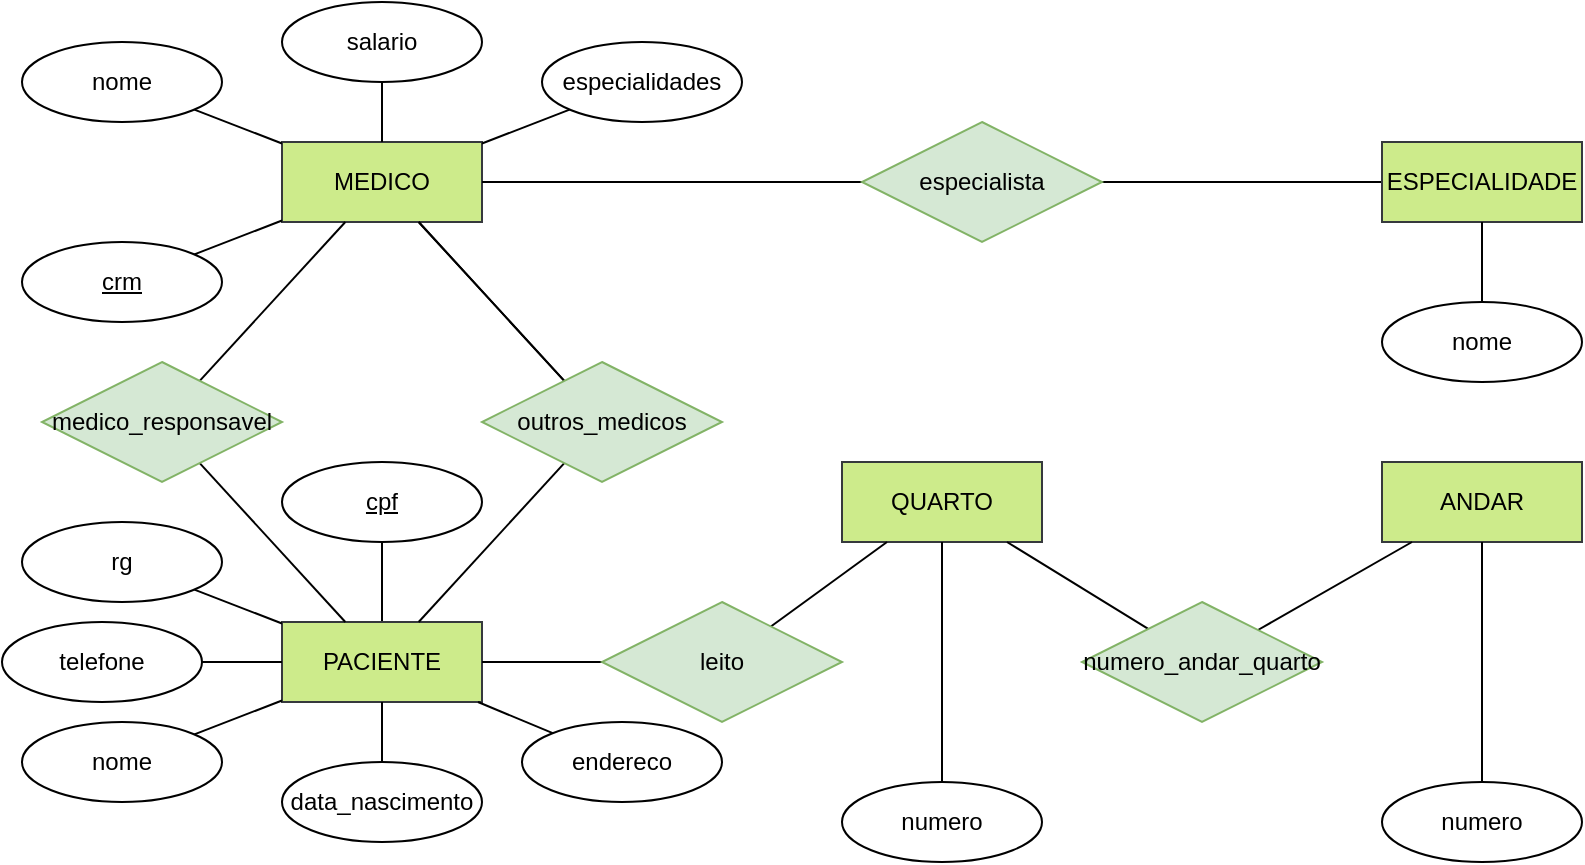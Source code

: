 <mxfile version="20.8.20" type="github">
  <diagram name="Página-1" id="lt4oC5ux750yqaEo4UEf">
    <mxGraphModel dx="1161" dy="632" grid="1" gridSize="10" guides="1" tooltips="1" connect="1" arrows="1" fold="1" page="1" pageScale="1" pageWidth="827" pageHeight="1169" math="0" shadow="0">
      <root>
        <mxCell id="0" />
        <mxCell id="1" parent="0" />
        <mxCell id="RurWiZB8BcjZz6UFfZch-28" value="MEDICO" style="whiteSpace=wrap;html=1;align=center;fillColor=#cdeb8b;strokeColor=#36393d;" vertex="1" parent="1">
          <mxGeometry x="150" y="80" width="100" height="40" as="geometry" />
        </mxCell>
        <mxCell id="RurWiZB8BcjZz6UFfZch-44" style="rounded=0;orthogonalLoop=1;jettySize=auto;html=1;endArrow=none;endFill=0;startArrow=none;startFill=0;" edge="1" parent="1" source="RurWiZB8BcjZz6UFfZch-29" target="RurWiZB8BcjZz6UFfZch-38">
          <mxGeometry relative="1" as="geometry" />
        </mxCell>
        <mxCell id="RurWiZB8BcjZz6UFfZch-29" value="PACIENTE" style="whiteSpace=wrap;html=1;align=center;fillColor=#cdeb8b;strokeColor=#36393d;" vertex="1" parent="1">
          <mxGeometry x="150" y="320" width="100" height="40" as="geometry" />
        </mxCell>
        <mxCell id="RurWiZB8BcjZz6UFfZch-50" style="edgeStyle=none;rounded=0;orthogonalLoop=1;jettySize=auto;html=1;startArrow=none;startFill=0;endArrow=none;endFill=0;" edge="1" parent="1" source="RurWiZB8BcjZz6UFfZch-30" target="RurWiZB8BcjZz6UFfZch-28">
          <mxGeometry relative="1" as="geometry" />
        </mxCell>
        <mxCell id="RurWiZB8BcjZz6UFfZch-30" value="crm" style="ellipse;whiteSpace=wrap;html=1;align=center;fontStyle=4;" vertex="1" parent="1">
          <mxGeometry x="20" y="130" width="100" height="40" as="geometry" />
        </mxCell>
        <mxCell id="RurWiZB8BcjZz6UFfZch-51" style="edgeStyle=none;rounded=0;orthogonalLoop=1;jettySize=auto;html=1;startArrow=none;startFill=0;endArrow=none;endFill=0;" edge="1" parent="1" source="RurWiZB8BcjZz6UFfZch-31" target="RurWiZB8BcjZz6UFfZch-28">
          <mxGeometry relative="1" as="geometry" />
        </mxCell>
        <mxCell id="RurWiZB8BcjZz6UFfZch-31" value="nome" style="ellipse;whiteSpace=wrap;html=1;align=center;" vertex="1" parent="1">
          <mxGeometry x="20" y="30" width="100" height="40" as="geometry" />
        </mxCell>
        <mxCell id="RurWiZB8BcjZz6UFfZch-52" style="edgeStyle=none;rounded=0;orthogonalLoop=1;jettySize=auto;html=1;startArrow=none;startFill=0;endArrow=none;endFill=0;" edge="1" parent="1" source="RurWiZB8BcjZz6UFfZch-32" target="RurWiZB8BcjZz6UFfZch-28">
          <mxGeometry relative="1" as="geometry" />
        </mxCell>
        <mxCell id="RurWiZB8BcjZz6UFfZch-32" value="salario" style="ellipse;whiteSpace=wrap;html=1;align=center;" vertex="1" parent="1">
          <mxGeometry x="150" y="10" width="100" height="40" as="geometry" />
        </mxCell>
        <mxCell id="RurWiZB8BcjZz6UFfZch-53" style="edgeStyle=none;rounded=0;orthogonalLoop=1;jettySize=auto;html=1;startArrow=none;startFill=0;endArrow=none;endFill=0;" edge="1" parent="1" source="RurWiZB8BcjZz6UFfZch-62" target="RurWiZB8BcjZz6UFfZch-28">
          <mxGeometry relative="1" as="geometry" />
        </mxCell>
        <mxCell id="RurWiZB8BcjZz6UFfZch-83" style="edgeStyle=none;rounded=0;orthogonalLoop=1;jettySize=auto;html=1;startArrow=none;startFill=0;endArrow=none;endFill=0;" edge="1" parent="1" source="RurWiZB8BcjZz6UFfZch-33" target="RurWiZB8BcjZz6UFfZch-28">
          <mxGeometry relative="1" as="geometry" />
        </mxCell>
        <mxCell id="RurWiZB8BcjZz6UFfZch-33" value="especialidades" style="ellipse;whiteSpace=wrap;html=1;align=center;" vertex="1" parent="1">
          <mxGeometry x="280" y="30" width="100" height="40" as="geometry" />
        </mxCell>
        <mxCell id="RurWiZB8BcjZz6UFfZch-45" style="edgeStyle=none;rounded=0;orthogonalLoop=1;jettySize=auto;html=1;startArrow=none;startFill=0;endArrow=none;endFill=0;" edge="1" parent="1" source="RurWiZB8BcjZz6UFfZch-35" target="RurWiZB8BcjZz6UFfZch-29">
          <mxGeometry relative="1" as="geometry" />
        </mxCell>
        <mxCell id="RurWiZB8BcjZz6UFfZch-35" value="nome" style="ellipse;whiteSpace=wrap;html=1;align=center;" vertex="1" parent="1">
          <mxGeometry x="20" y="370" width="100" height="40" as="geometry" />
        </mxCell>
        <mxCell id="RurWiZB8BcjZz6UFfZch-46" style="edgeStyle=none;rounded=0;orthogonalLoop=1;jettySize=auto;html=1;startArrow=none;startFill=0;endArrow=none;endFill=0;" edge="1" parent="1" source="RurWiZB8BcjZz6UFfZch-36" target="RurWiZB8BcjZz6UFfZch-29">
          <mxGeometry relative="1" as="geometry" />
        </mxCell>
        <mxCell id="RurWiZB8BcjZz6UFfZch-36" value="rg" style="ellipse;whiteSpace=wrap;html=1;align=center;" vertex="1" parent="1">
          <mxGeometry x="20" y="270" width="100" height="40" as="geometry" />
        </mxCell>
        <mxCell id="RurWiZB8BcjZz6UFfZch-47" style="edgeStyle=none;rounded=0;orthogonalLoop=1;jettySize=auto;html=1;startArrow=none;startFill=0;endArrow=none;endFill=0;" edge="1" parent="1" source="RurWiZB8BcjZz6UFfZch-37" target="RurWiZB8BcjZz6UFfZch-29">
          <mxGeometry relative="1" as="geometry" />
        </mxCell>
        <mxCell id="RurWiZB8BcjZz6UFfZch-37" value="endereco" style="ellipse;whiteSpace=wrap;html=1;align=center;" vertex="1" parent="1">
          <mxGeometry x="270" y="370" width="100" height="40" as="geometry" />
        </mxCell>
        <mxCell id="RurWiZB8BcjZz6UFfZch-38" value="cpf" style="ellipse;whiteSpace=wrap;html=1;align=center;fontStyle=4;" vertex="1" parent="1">
          <mxGeometry x="150" y="240" width="100" height="40" as="geometry" />
        </mxCell>
        <mxCell id="RurWiZB8BcjZz6UFfZch-56" style="edgeStyle=none;rounded=0;orthogonalLoop=1;jettySize=auto;html=1;startArrow=none;startFill=0;endArrow=none;endFill=0;" edge="1" parent="1" source="RurWiZB8BcjZz6UFfZch-39" target="RurWiZB8BcjZz6UFfZch-54">
          <mxGeometry relative="1" as="geometry" />
        </mxCell>
        <mxCell id="RurWiZB8BcjZz6UFfZch-39" value="ESPECIALIDADE" style="whiteSpace=wrap;html=1;align=center;fillColor=#cdeb8b;strokeColor=#36393d;" vertex="1" parent="1">
          <mxGeometry x="700" y="80" width="100" height="40" as="geometry" />
        </mxCell>
        <mxCell id="RurWiZB8BcjZz6UFfZch-84" style="edgeStyle=none;rounded=0;orthogonalLoop=1;jettySize=auto;html=1;startArrow=none;startFill=0;endArrow=none;endFill=0;" edge="1" parent="1" source="RurWiZB8BcjZz6UFfZch-40" target="RurWiZB8BcjZz6UFfZch-29">
          <mxGeometry relative="1" as="geometry" />
        </mxCell>
        <mxCell id="RurWiZB8BcjZz6UFfZch-40" value="telefone" style="ellipse;whiteSpace=wrap;html=1;align=center;" vertex="1" parent="1">
          <mxGeometry x="10" y="320" width="100" height="40" as="geometry" />
        </mxCell>
        <mxCell id="RurWiZB8BcjZz6UFfZch-49" style="edgeStyle=none;rounded=0;orthogonalLoop=1;jettySize=auto;html=1;startArrow=none;startFill=0;endArrow=none;endFill=0;" edge="1" parent="1" source="RurWiZB8BcjZz6UFfZch-41" target="RurWiZB8BcjZz6UFfZch-29">
          <mxGeometry relative="1" as="geometry" />
        </mxCell>
        <mxCell id="RurWiZB8BcjZz6UFfZch-41" value="data_nascimento" style="ellipse;whiteSpace=wrap;html=1;align=center;" vertex="1" parent="1">
          <mxGeometry x="150" y="390" width="100" height="40" as="geometry" />
        </mxCell>
        <mxCell id="RurWiZB8BcjZz6UFfZch-42" value="QUARTO" style="whiteSpace=wrap;html=1;align=center;fillColor=#cdeb8b;strokeColor=#36393d;" vertex="1" parent="1">
          <mxGeometry x="430" y="240" width="100" height="40" as="geometry" />
        </mxCell>
        <mxCell id="RurWiZB8BcjZz6UFfZch-81" style="edgeStyle=none;rounded=0;orthogonalLoop=1;jettySize=auto;html=1;startArrow=none;startFill=0;endArrow=none;endFill=0;" edge="1" parent="1" source="RurWiZB8BcjZz6UFfZch-54" target="RurWiZB8BcjZz6UFfZch-28">
          <mxGeometry relative="1" as="geometry" />
        </mxCell>
        <mxCell id="RurWiZB8BcjZz6UFfZch-54" value="especialista" style="shape=rhombus;perimeter=rhombusPerimeter;whiteSpace=wrap;html=1;align=center;fillColor=#d5e8d4;strokeColor=#82b366;" vertex="1" parent="1">
          <mxGeometry x="440" y="70" width="120" height="60" as="geometry" />
        </mxCell>
        <mxCell id="RurWiZB8BcjZz6UFfZch-74" style="edgeStyle=none;rounded=0;orthogonalLoop=1;jettySize=auto;html=1;startArrow=none;startFill=0;endArrow=none;endFill=0;" edge="1" parent="1" source="RurWiZB8BcjZz6UFfZch-61" target="RurWiZB8BcjZz6UFfZch-29">
          <mxGeometry relative="1" as="geometry" />
        </mxCell>
        <mxCell id="RurWiZB8BcjZz6UFfZch-75" style="edgeStyle=none;rounded=0;orthogonalLoop=1;jettySize=auto;html=1;startArrow=none;startFill=0;endArrow=none;endFill=0;" edge="1" parent="1" source="RurWiZB8BcjZz6UFfZch-61" target="RurWiZB8BcjZz6UFfZch-28">
          <mxGeometry relative="1" as="geometry" />
        </mxCell>
        <mxCell id="RurWiZB8BcjZz6UFfZch-61" value="medico_responsavel" style="shape=rhombus;perimeter=rhombusPerimeter;whiteSpace=wrap;html=1;align=center;fillColor=#d5e8d4;strokeColor=#82b366;" vertex="1" parent="1">
          <mxGeometry x="30" y="190" width="120" height="60" as="geometry" />
        </mxCell>
        <mxCell id="RurWiZB8BcjZz6UFfZch-72" style="edgeStyle=none;rounded=0;orthogonalLoop=1;jettySize=auto;html=1;startArrow=none;startFill=0;endArrow=none;endFill=0;" edge="1" parent="1" source="RurWiZB8BcjZz6UFfZch-62" target="RurWiZB8BcjZz6UFfZch-29">
          <mxGeometry relative="1" as="geometry" />
        </mxCell>
        <mxCell id="RurWiZB8BcjZz6UFfZch-73" style="edgeStyle=none;rounded=0;orthogonalLoop=1;jettySize=auto;html=1;startArrow=none;startFill=0;endArrow=none;endFill=0;" edge="1" parent="1" source="RurWiZB8BcjZz6UFfZch-62" target="RurWiZB8BcjZz6UFfZch-28">
          <mxGeometry relative="1" as="geometry" />
        </mxCell>
        <mxCell id="RurWiZB8BcjZz6UFfZch-68" style="edgeStyle=none;rounded=0;orthogonalLoop=1;jettySize=auto;html=1;startArrow=none;startFill=0;endArrow=none;endFill=0;" edge="1" parent="1" source="RurWiZB8BcjZz6UFfZch-64" target="RurWiZB8BcjZz6UFfZch-42">
          <mxGeometry relative="1" as="geometry" />
        </mxCell>
        <mxCell id="RurWiZB8BcjZz6UFfZch-64" value="numero" style="ellipse;whiteSpace=wrap;html=1;align=center;" vertex="1" parent="1">
          <mxGeometry x="430" y="400" width="100" height="40" as="geometry" />
        </mxCell>
        <mxCell id="RurWiZB8BcjZz6UFfZch-65" value="ANDAR" style="whiteSpace=wrap;html=1;align=center;fillColor=#cdeb8b;strokeColor=#36393d;" vertex="1" parent="1">
          <mxGeometry x="700" y="240" width="100" height="40" as="geometry" />
        </mxCell>
        <mxCell id="RurWiZB8BcjZz6UFfZch-70" style="edgeStyle=none;rounded=0;orthogonalLoop=1;jettySize=auto;html=1;startArrow=none;startFill=0;endArrow=none;endFill=0;" edge="1" parent="1" source="RurWiZB8BcjZz6UFfZch-66" target="RurWiZB8BcjZz6UFfZch-65">
          <mxGeometry relative="1" as="geometry" />
        </mxCell>
        <mxCell id="RurWiZB8BcjZz6UFfZch-71" style="edgeStyle=none;rounded=0;orthogonalLoop=1;jettySize=auto;html=1;startArrow=none;startFill=0;endArrow=none;endFill=0;" edge="1" parent="1" source="RurWiZB8BcjZz6UFfZch-66" target="RurWiZB8BcjZz6UFfZch-42">
          <mxGeometry relative="1" as="geometry" />
        </mxCell>
        <mxCell id="RurWiZB8BcjZz6UFfZch-66" value="numero_andar_quarto" style="shape=rhombus;perimeter=rhombusPerimeter;whiteSpace=wrap;html=1;align=center;fillColor=#d5e8d4;strokeColor=#82b366;" vertex="1" parent="1">
          <mxGeometry x="550" y="310" width="120" height="60" as="geometry" />
        </mxCell>
        <mxCell id="RurWiZB8BcjZz6UFfZch-69" style="edgeStyle=none;rounded=0;orthogonalLoop=1;jettySize=auto;html=1;startArrow=none;startFill=0;endArrow=none;endFill=0;" edge="1" parent="1" source="RurWiZB8BcjZz6UFfZch-67" target="RurWiZB8BcjZz6UFfZch-65">
          <mxGeometry relative="1" as="geometry" />
        </mxCell>
        <mxCell id="RurWiZB8BcjZz6UFfZch-67" value="numero" style="ellipse;whiteSpace=wrap;html=1;align=center;" vertex="1" parent="1">
          <mxGeometry x="700" y="400" width="100" height="40" as="geometry" />
        </mxCell>
        <mxCell id="RurWiZB8BcjZz6UFfZch-77" style="edgeStyle=none;rounded=0;orthogonalLoop=1;jettySize=auto;html=1;startArrow=none;startFill=0;endArrow=none;endFill=0;" edge="1" parent="1" source="RurWiZB8BcjZz6UFfZch-76" target="RurWiZB8BcjZz6UFfZch-29">
          <mxGeometry relative="1" as="geometry" />
        </mxCell>
        <mxCell id="RurWiZB8BcjZz6UFfZch-78" style="edgeStyle=none;rounded=0;orthogonalLoop=1;jettySize=auto;html=1;startArrow=none;startFill=0;endArrow=none;endFill=0;" edge="1" parent="1" source="RurWiZB8BcjZz6UFfZch-76" target="RurWiZB8BcjZz6UFfZch-42">
          <mxGeometry relative="1" as="geometry" />
        </mxCell>
        <mxCell id="RurWiZB8BcjZz6UFfZch-76" value="leito" style="shape=rhombus;perimeter=rhombusPerimeter;whiteSpace=wrap;html=1;align=center;fillColor=#d5e8d4;strokeColor=#82b366;" vertex="1" parent="1">
          <mxGeometry x="310" y="310" width="120" height="60" as="geometry" />
        </mxCell>
        <mxCell id="RurWiZB8BcjZz6UFfZch-80" style="edgeStyle=none;rounded=0;orthogonalLoop=1;jettySize=auto;html=1;startArrow=none;startFill=0;endArrow=none;endFill=0;" edge="1" parent="1" source="RurWiZB8BcjZz6UFfZch-79" target="RurWiZB8BcjZz6UFfZch-39">
          <mxGeometry relative="1" as="geometry" />
        </mxCell>
        <mxCell id="RurWiZB8BcjZz6UFfZch-79" value="nome" style="ellipse;whiteSpace=wrap;html=1;align=center;" vertex="1" parent="1">
          <mxGeometry x="700" y="160" width="100" height="40" as="geometry" />
        </mxCell>
        <mxCell id="RurWiZB8BcjZz6UFfZch-62" value="outros_medicos" style="shape=rhombus;perimeter=rhombusPerimeter;whiteSpace=wrap;html=1;align=center;fillColor=#d5e8d4;strokeColor=#82b366;" vertex="1" parent="1">
          <mxGeometry x="250" y="190" width="120" height="60" as="geometry" />
        </mxCell>
        <mxCell id="RurWiZB8BcjZz6UFfZch-85" style="edgeStyle=none;rounded=0;orthogonalLoop=1;jettySize=auto;html=1;exitX=0.5;exitY=1;exitDx=0;exitDy=0;startArrow=none;startFill=0;endArrow=none;endFill=0;" edge="1" parent="1" source="RurWiZB8BcjZz6UFfZch-37" target="RurWiZB8BcjZz6UFfZch-37">
          <mxGeometry relative="1" as="geometry" />
        </mxCell>
      </root>
    </mxGraphModel>
  </diagram>
</mxfile>
